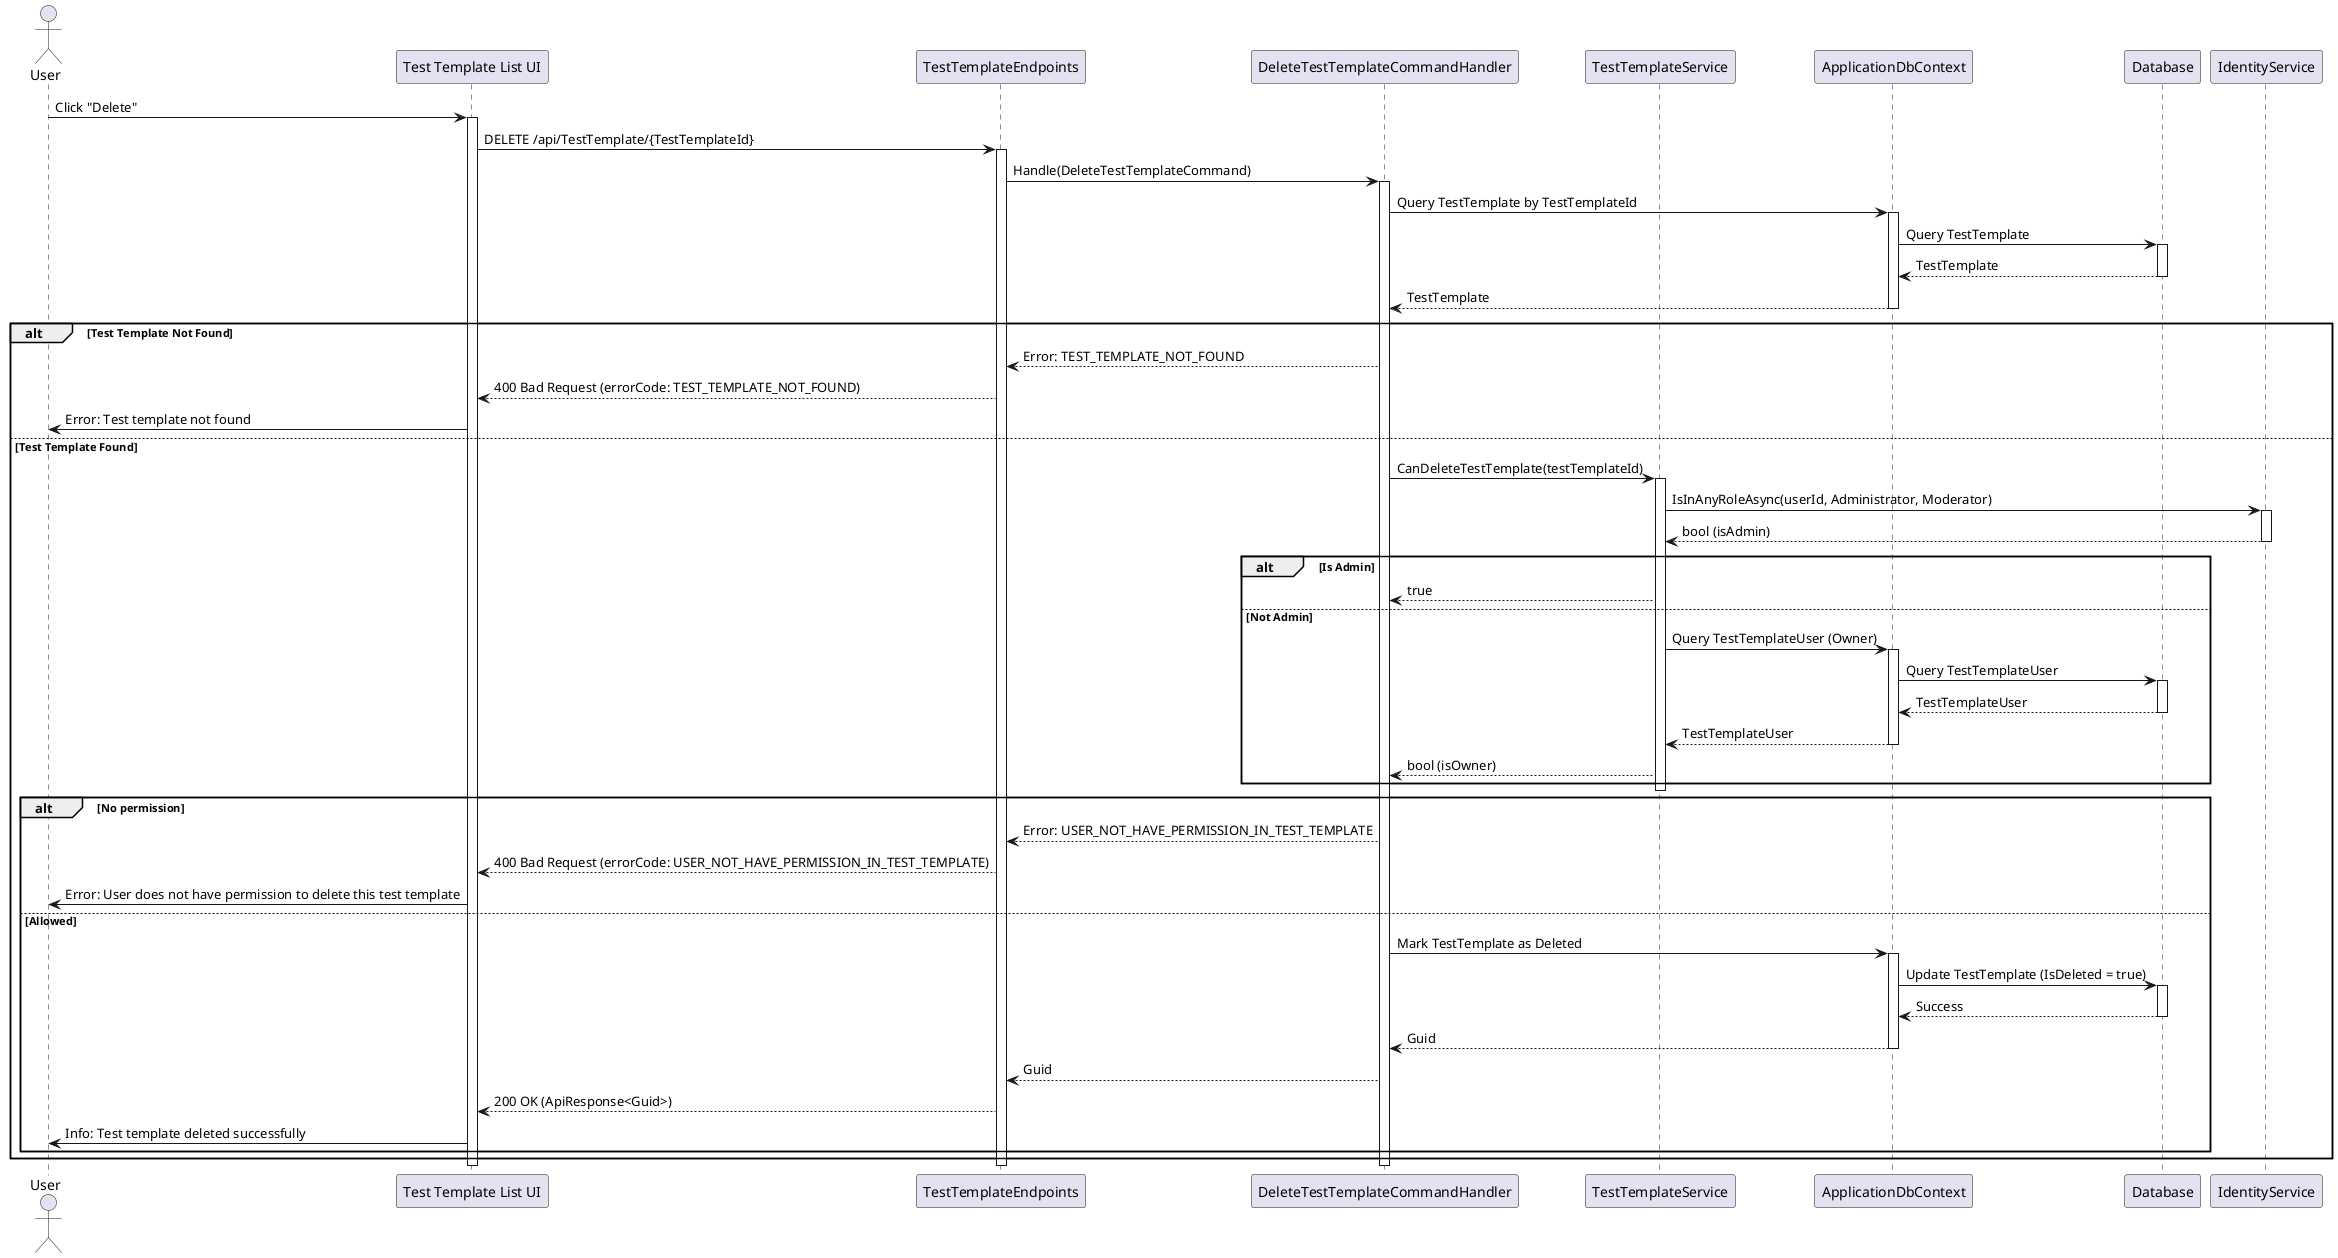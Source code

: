 @startuml
actor User
participant "Test Template List UI" as UI
participant TestTemplateEndpoints
participant DeleteTestTemplateCommandHandler as Handler
participant TestTemplateService
participant ApplicationDbContext
participant Database
participant IdentityService

User -> UI : Click "Delete"
activate UI
UI -> TestTemplateEndpoints : DELETE /api/TestTemplate/{TestTemplateId}
activate TestTemplateEndpoints
TestTemplateEndpoints -> Handler : Handle(DeleteTestTemplateCommand)
activate Handler
Handler -> ApplicationDbContext : Query TestTemplate by TestTemplateId
activate ApplicationDbContext
ApplicationDbContext -> Database : Query TestTemplate
activate Database
Database --> ApplicationDbContext : TestTemplate
deactivate Database
ApplicationDbContext --> Handler : TestTemplate
deactivate ApplicationDbContext
alt Test Template Not Found
    Handler --> TestTemplateEndpoints : Error: TEST_TEMPLATE_NOT_FOUND
    TestTemplateEndpoints --> UI : 400 Bad Request (errorCode: TEST_TEMPLATE_NOT_FOUND)
    UI -> User : Error: Test template not found
else Test Template Found
    Handler -> TestTemplateService : CanDeleteTestTemplate(testTemplateId)
    activate TestTemplateService
    TestTemplateService -> IdentityService : IsInAnyRoleAsync(userId, Administrator, Moderator)
    activate IdentityService
    IdentityService --> TestTemplateService : bool (isAdmin)
    deactivate IdentityService
    alt Is Admin
        TestTemplateService --> Handler : true
    else Not Admin
        TestTemplateService -> ApplicationDbContext : Query TestTemplateUser (Owner)
        activate ApplicationDbContext
        ApplicationDbContext -> Database : Query TestTemplateUser
        activate Database
        Database --> ApplicationDbContext : TestTemplateUser
        deactivate Database
        ApplicationDbContext --> TestTemplateService : TestTemplateUser
        deactivate ApplicationDbContext
        TestTemplateService --> Handler : bool (isOwner)
    end
    deactivate TestTemplateService
    alt No permission
        Handler --> TestTemplateEndpoints : Error: USER_NOT_HAVE_PERMISSION_IN_TEST_TEMPLATE
        TestTemplateEndpoints --> UI : 400 Bad Request (errorCode: USER_NOT_HAVE_PERMISSION_IN_TEST_TEMPLATE)
        UI -> User : Error: User does not have permission to delete this test template
    else Allowed
        Handler -> ApplicationDbContext : Mark TestTemplate as Deleted
        activate ApplicationDbContext
        ApplicationDbContext -> Database : Update TestTemplate (IsDeleted = true)
        activate Database
        Database --> ApplicationDbContext : Success
        deactivate Database
        ApplicationDbContext --> Handler : Guid
        deactivate ApplicationDbContext
        Handler --> TestTemplateEndpoints : Guid
        TestTemplateEndpoints --> UI : 200 OK (ApiResponse<Guid>)
        UI -> User : Info: Test template deleted successfully
    end
end
deactivate Handler
deactivate TestTemplateEndpoints
deactivate UI
@enduml